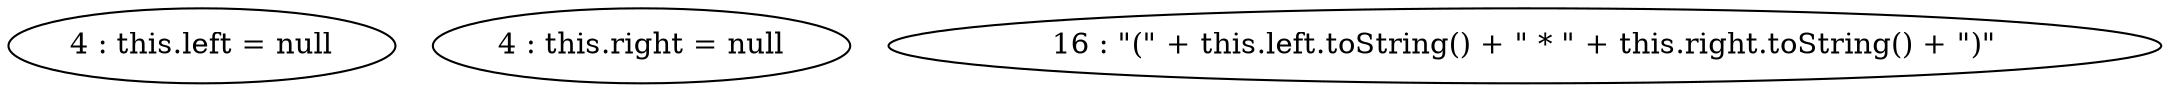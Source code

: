 digraph G {
"4 : this.left = null"
"4 : this.right = null"
"16 : \"(\" + this.left.toString() + \" * \" + this.right.toString() + \")\""
}